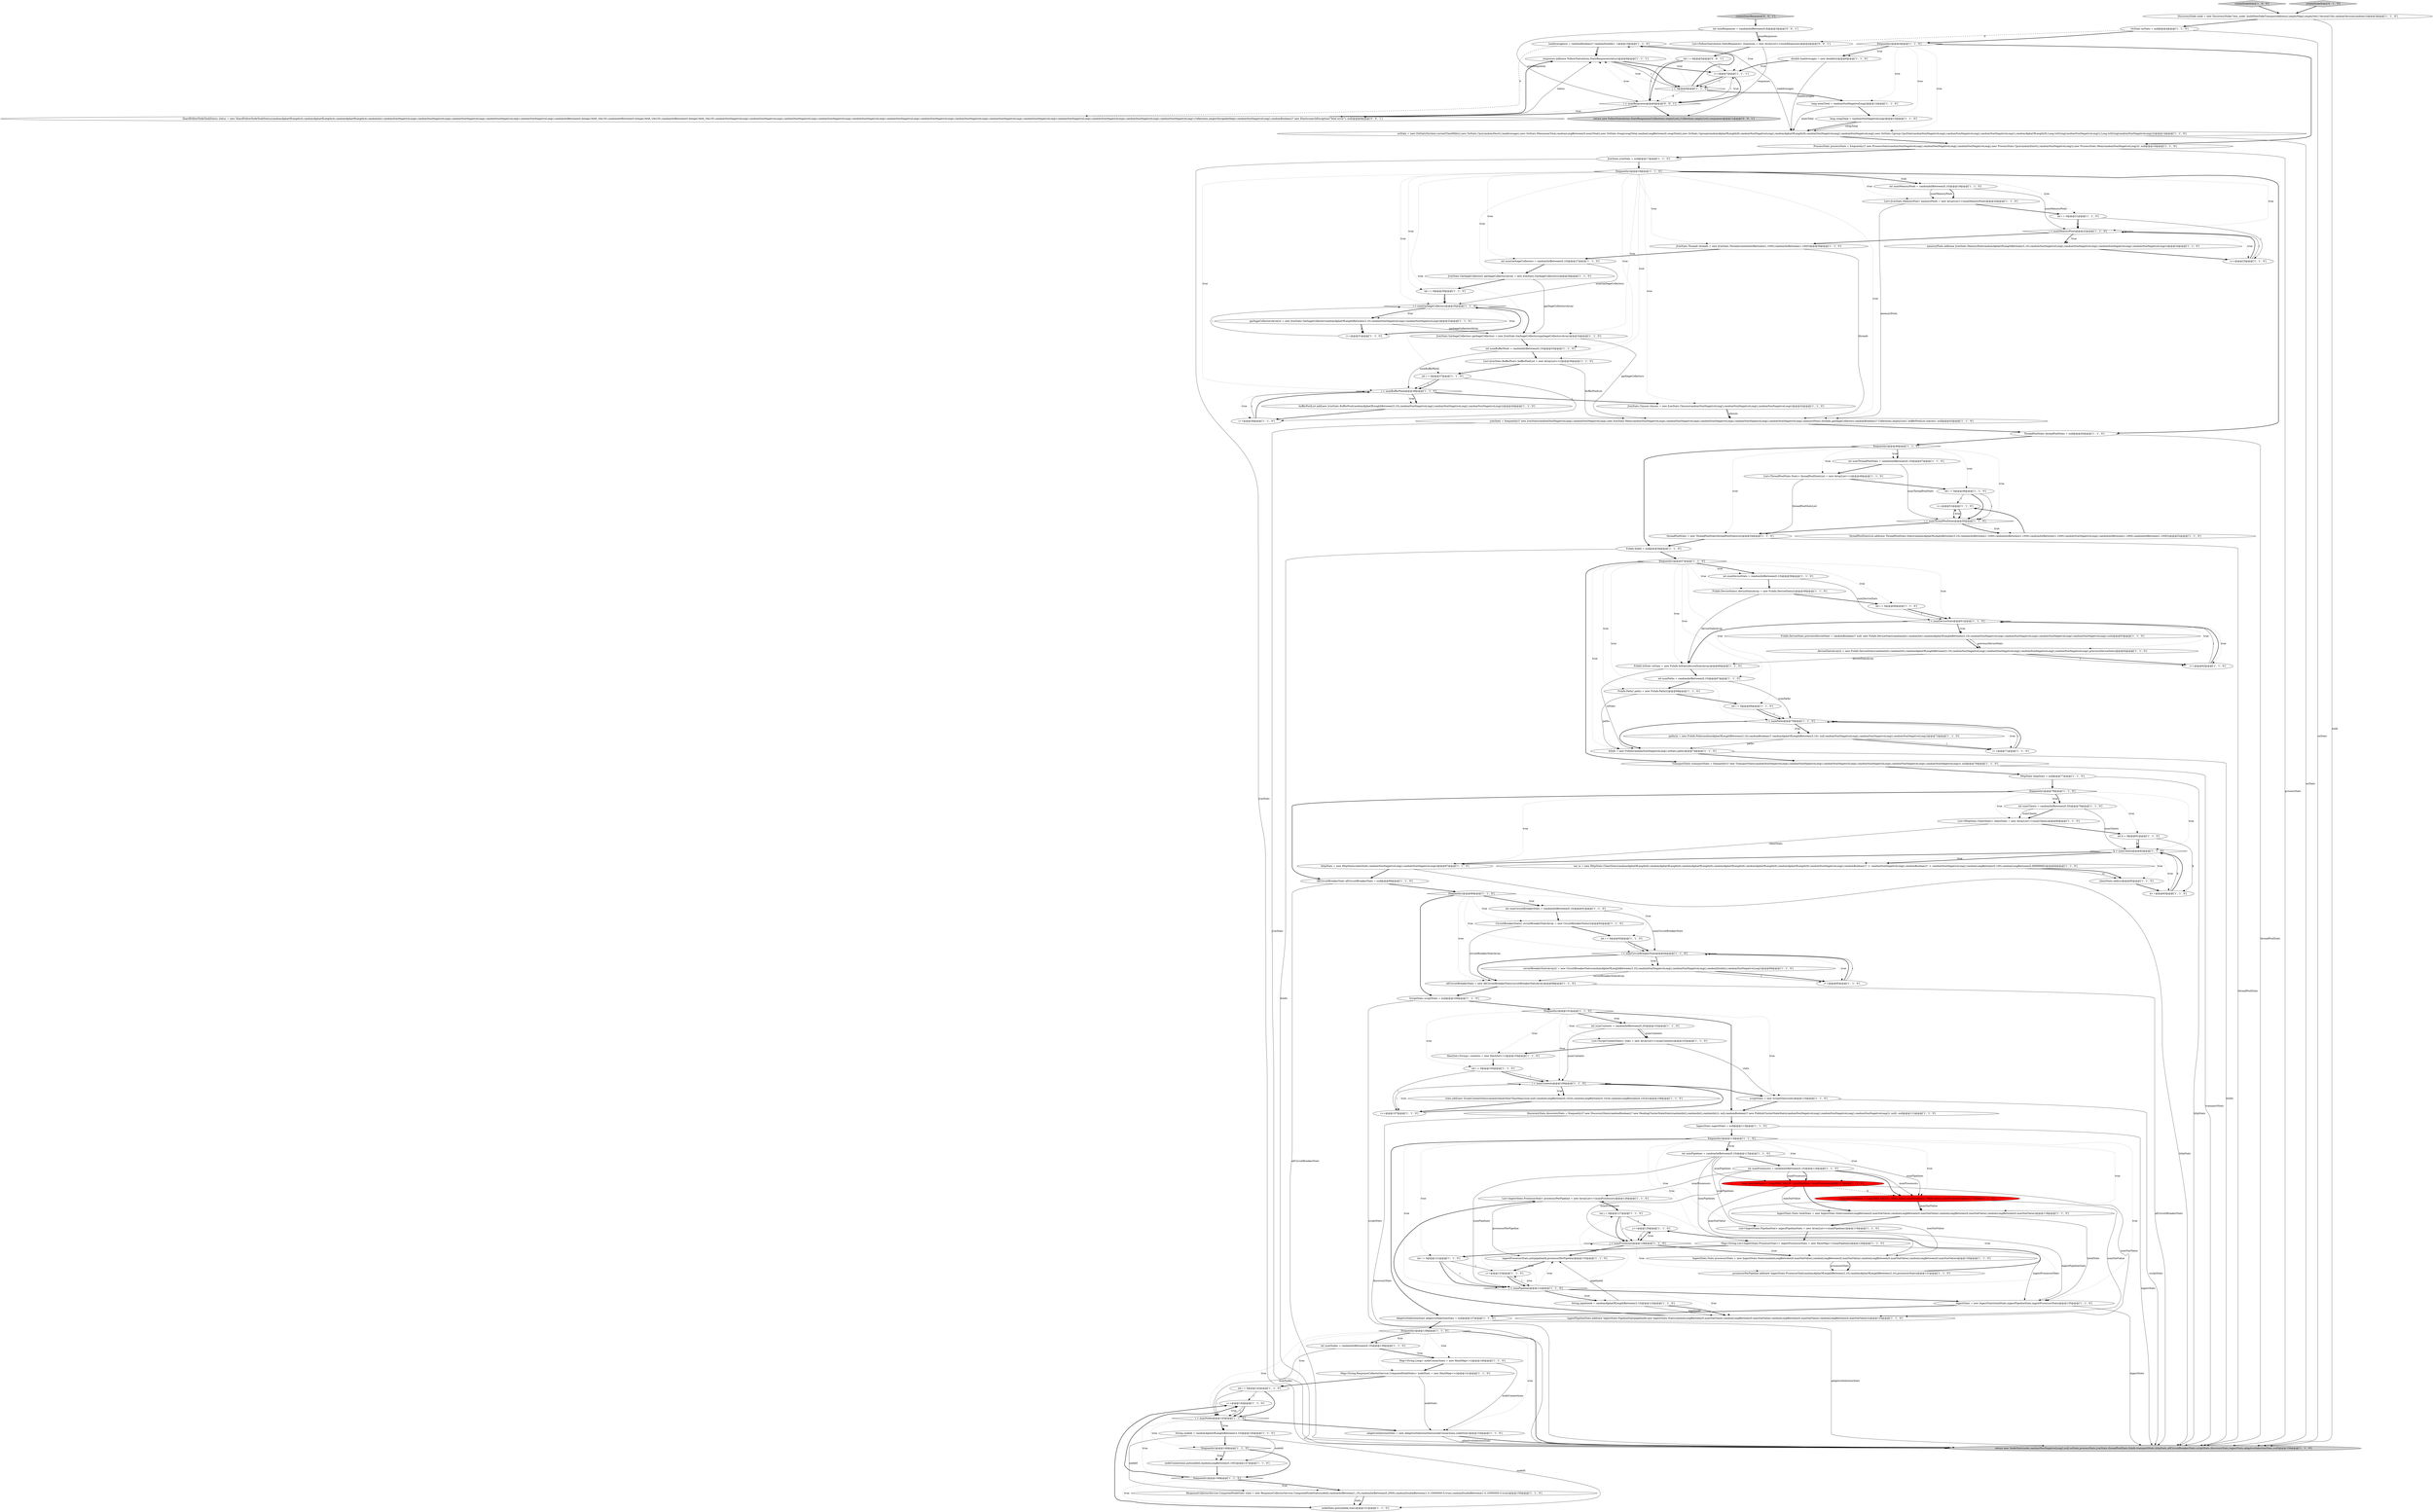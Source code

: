 digraph {
120 [style = filled, label = "scriptStats = new ScriptStats(stats)@@@110@@@['1', '1', '0']", fillcolor = white, shape = ellipse image = "AAA0AAABBB1BBB"];
57 [style = filled, label = "int i = 0@@@93@@@['1', '1', '0']", fillcolor = white, shape = ellipse image = "AAA0AAABBB1BBB"];
69 [style = filled, label = "j++@@@129@@@['1', '1', '0']", fillcolor = white, shape = ellipse image = "AAA0AAABBB1BBB"];
87 [style = filled, label = "frequently()@@@114@@@['1', '1', '0']", fillcolor = white, shape = diamond image = "AAA0AAABBB1BBB"];
56 [style = filled, label = "int i = 0@@@60@@@['1', '1', '0']", fillcolor = white, shape = ellipse image = "AAA0AAABBB1BBB"];
15 [style = filled, label = "int numBufferPools = randomIntBetween(0,10)@@@35@@@['1', '1', '0']", fillcolor = white, shape = ellipse image = "AAA0AAABBB1BBB"];
64 [style = filled, label = "JvmStats.Classes classes = new JvmStats.Classes(randomNonNegativeLong(),randomNonNegativeLong(),randomNonNegativeLong())@@@42@@@['1', '1', '0']", fillcolor = white, shape = ellipse image = "AAA0AAABBB1BBB"];
65 [style = filled, label = "frequently()@@@57@@@['1', '1', '0']", fillcolor = white, shape = diamond image = "AAA0AAABBB1BBB"];
42 [style = filled, label = "createNodeStats['1', '0', '0']", fillcolor = lightgray, shape = diamond image = "AAA0AAABBB1BBB"];
7 [style = filled, label = "return new NodeStats(node,randomNonNegativeLong(),null,osStats,processStats,jvmStats,threadPoolStats,fsInfo,transportStats,httpStats,allCircuitBreakerStats,scriptStats,discoveryStats,ingestStats,adaptiveSelectionStats,null)@@@156@@@['1', '1', '0']", fillcolor = lightgray, shape = ellipse image = "AAA0AAABBB1BBB"];
20 [style = filled, label = "int i = 0@@@49@@@['1', '1', '0']", fillcolor = white, shape = ellipse image = "AAA0AAABBB1BBB"];
71 [style = filled, label = "threadPoolStatsList.add(new ThreadPoolStats.Stats(randomAlphaOfLengthBetween(3,10),randomIntBetween(1,1000),randomIntBetween(1,1000),randomIntBetween(1,1000),randomNonNegativeLong(),randomIntBetween(1,1000),randomIntBetween(1,1000)))@@@52@@@['1', '1', '0']", fillcolor = white, shape = ellipse image = "AAA0AAABBB1BBB"];
13 [style = filled, label = "int i = 0@@@105@@@['1', '1', '0']", fillcolor = white, shape = ellipse image = "AAA0AAABBB1BBB"];
19 [style = filled, label = "DiscoveryStats discoveryStats = frequently()? new DiscoveryStats(randomBoolean()? new PendingClusterStateStats(randomInt(),randomInt(),randomInt()): null,randomBoolean()? new PublishClusterStateStats(randomNonNegativeLong(),randomNonNegativeLong(),randomNonNegativeLong()): null): null@@@112@@@['1', '1', '0']", fillcolor = white, shape = ellipse image = "AAA0AAABBB1BBB"];
52 [style = filled, label = "responses.add(new FollowStatsAction.StatsResponse(status))@@@9@@@['1', '1', '1']", fillcolor = white, shape = ellipse image = "AAA0AAABBB1BBB"];
43 [style = filled, label = "i++@@@62@@@['1', '1', '0']", fillcolor = white, shape = ellipse image = "AAA0AAABBB1BBB"];
33 [style = filled, label = "garbageCollectorsArray(i( = new JvmStats.GarbageCollector(randomAlphaOfLengthBetween(3,10),randomNonNegativeLong(),randomNonNegativeLong())@@@32@@@['1', '1', '0']", fillcolor = white, shape = ellipse image = "AAA0AAABBB1BBB"];
3 [style = filled, label = "i++@@@7@@@['1', '1', '1']", fillcolor = white, shape = ellipse image = "AAA0AAABBB1BBB"];
75 [style = filled, label = "int i = 0@@@37@@@['1', '1', '0']", fillcolor = white, shape = ellipse image = "AAA0AAABBB1BBB"];
55 [style = filled, label = "IngestStats.Stats processorStats = new IngestStats.Stats(randomLongBetween(0,maxStatValue),randomLongBetween(0,maxStatValue),randomLongBetween(0,maxStatValue),randomLongBetween(0,maxStatValue))@@@130@@@['1', '1', '0']", fillcolor = white, shape = ellipse image = "AAA0AAABBB1BBB"];
101 [style = filled, label = "FsInfo.Path(( paths = new FsInfo.Path((((@@@68@@@['1', '1', '0']", fillcolor = white, shape = ellipse image = "AAA0AAABBB1BBB"];
34 [style = filled, label = "frequently()@@@78@@@['1', '1', '0']", fillcolor = white, shape = diamond image = "AAA0AAABBB1BBB"];
28 [style = filled, label = "int numProcessors = randomIntBetween(0,10)@@@116@@@['1', '1', '0']", fillcolor = white, shape = ellipse image = "AAA0AAABBB1BBB"];
109 [style = filled, label = "i < numContents@@@106@@@['1', '1', '0']", fillcolor = white, shape = diamond image = "AAA0AAABBB1BBB"];
127 [style = filled, label = "adaptiveSelectionStats = new AdaptiveSelectionStats(nodeConnections,nodeStats)@@@154@@@['1', '1', '0']", fillcolor = white, shape = ellipse image = "AAA0AAABBB1BBB"];
88 [style = filled, label = "List<JvmStats.BufferPool> bufferPoolList = new ArrayList<>()@@@36@@@['1', '1', '0']", fillcolor = white, shape = ellipse image = "AAA0AAABBB1BBB"];
117 [style = filled, label = "i < numPipelines@@@122@@@['1', '1', '0']", fillcolor = white, shape = diamond image = "AAA0AAABBB1BBB"];
89 [style = filled, label = "List<IngestStats.ProcessorStat> processorPerPipeline = new ArrayList<>(numProcessors)@@@126@@@['1', '1', '0']", fillcolor = white, shape = ellipse image = "AAA0AAABBB1BBB"];
110 [style = filled, label = "int j = 0@@@127@@@['1', '1', '0']", fillcolor = white, shape = ellipse image = "AAA0AAABBB1BBB"];
113 [style = filled, label = "FsInfo fsInfo = null@@@56@@@['1', '1', '0']", fillcolor = white, shape = ellipse image = "AAA0AAABBB1BBB"];
1 [style = filled, label = "int k = 0@@@81@@@['1', '1', '0']", fillcolor = white, shape = ellipse image = "AAA0AAABBB1BBB"];
67 [style = filled, label = "stats.add(new ScriptContextStats(randomValueOtherThanMany(null,null),randomLongBetween(0,1024),randomLongBetween(0,1024),randomLongBetween(0,1024)))@@@108@@@['1', '1', '0']", fillcolor = white, shape = ellipse image = "AAA0AAABBB1BBB"];
108 [style = filled, label = "frequently()@@@90@@@['1', '1', '0']", fillcolor = white, shape = diamond image = "AAA0AAABBB1BBB"];
94 [style = filled, label = "IngestStats ingestStats = null@@@113@@@['1', '1', '0']", fillcolor = white, shape = ellipse image = "AAA0AAABBB1BBB"];
31 [style = filled, label = "int numMemoryPools = randomIntBetween(0,10)@@@19@@@['1', '1', '0']", fillcolor = white, shape = ellipse image = "AAA0AAABBB1BBB"];
131 [style = filled, label = "createNodeStats['0', '1', '0']", fillcolor = lightgray, shape = diamond image = "AAA0AAABBB2BBB"];
123 [style = filled, label = "Map<String,ResponseCollectorService.ComputedNodeStats> nodeStats = new HashMap<>()@@@141@@@['1', '1', '0']", fillcolor = white, shape = ellipse image = "AAA0AAABBB1BBB"];
130 [style = filled, label = "httpStats = new HttpStats(clientStats,randomNonNegativeLong(),randomNonNegativeLong())@@@87@@@['1', '1', '0']", fillcolor = white, shape = ellipse image = "AAA0AAABBB1BBB"];
54 [style = filled, label = "HashSet<String> contexts = new HashSet<>()@@@104@@@['1', '1', '0']", fillcolor = white, shape = ellipse image = "AAA0AAABBB1BBB"];
124 [style = filled, label = "paths(i( = new FsInfo.Path(randomAlphaOfLengthBetween(3,10),randomBoolean()? randomAlphaOfLengthBetween(3,10): null,randomNonNegativeLong(),randomNonNegativeLong(),randomNonNegativeLong())@@@72@@@['1', '1', '0']", fillcolor = white, shape = ellipse image = "AAA0AAABBB1BBB"];
122 [style = filled, label = "List<ThreadPoolStats.Stats> threadPoolStatsList = new ArrayList<>()@@@48@@@['1', '1', '0']", fillcolor = white, shape = ellipse image = "AAA0AAABBB1BBB"];
25 [style = filled, label = "bufferPoolList.add(new JvmStats.BufferPool(randomAlphaOfLengthBetween(3,10),randomNonNegativeLong(),randomNonNegativeLong(),randomNonNegativeLong()))@@@40@@@['1', '1', '0']", fillcolor = white, shape = ellipse image = "AAA0AAABBB1BBB"];
44 [style = filled, label = "deviceStatsArray(i( = new FsInfo.DeviceStats(randomInt(),randomInt(),randomAlphaOfLengthBetween(3,10),randomNonNegativeLong(),randomNonNegativeLong(),randomNonNegativeLong(),randomNonNegativeLong(),previousDeviceStats)@@@64@@@['1', '1', '0']", fillcolor = white, shape = ellipse image = "AAA0AAABBB1BBB"];
70 [style = filled, label = "int i = 0@@@142@@@['1', '1', '0']", fillcolor = white, shape = ellipse image = "AAA0AAABBB1BBB"];
95 [style = filled, label = "loadAverages(i( = randomBoolean()? randomDouble(): -1@@@10@@@['1', '1', '0']", fillcolor = white, shape = ellipse image = "AAA0AAABBB1BBB"];
36 [style = filled, label = "OsStats osStats = null@@@4@@@['1', '1', '0']", fillcolor = white, shape = ellipse image = "AAA0AAABBB1BBB"];
86 [style = filled, label = "memoryPools.add(new JvmStats.MemoryPool(randomAlphaOfLengthBetween(3,10),randomNonNegativeLong(),randomNonNegativeLong(),randomNonNegativeLong(),randomNonNegativeLong()))@@@24@@@['1', '1', '0']", fillcolor = white, shape = ellipse image = "AAA0AAABBB1BBB"];
125 [style = filled, label = "String pipelineId = randomAlphaOfLengthBetween(3,10)@@@124@@@['1', '1', '0']", fillcolor = white, shape = ellipse image = "AAA0AAABBB1BBB"];
82 [style = filled, label = "threadPoolStats = new ThreadPoolStats(threadPoolStatsList)@@@54@@@['1', '1', '0']", fillcolor = white, shape = ellipse image = "AAA0AAABBB1BBB"];
17 [style = filled, label = "long memTotal = randomNonNegativeLong()@@@12@@@['1', '1', '0']", fillcolor = white, shape = ellipse image = "AAA0AAABBB1BBB"];
0 [style = filled, label = "i < numDeviceStats@@@61@@@['1', '1', '0']", fillcolor = white, shape = diamond image = "AAA0AAABBB1BBB"];
6 [style = filled, label = "int numDeviceStats = randomIntBetween(0,10)@@@58@@@['1', '1', '0']", fillcolor = white, shape = ellipse image = "AAA0AAABBB1BBB"];
132 [style = filled, label = "long maxStatValue = Long.MAX_VALUE / Math.max(1,numPipelines) / Math.max(1,numProcessors)@@@117@@@['0', '1', '0']", fillcolor = red, shape = ellipse image = "AAA1AAABBB2BBB"];
40 [style = filled, label = "int numNodes = randomIntBetween(0,10)@@@139@@@['1', '1', '0']", fillcolor = white, shape = ellipse image = "AAA0AAABBB1BBB"];
136 [style = filled, label = "ShardFollowNodeTaskStatus status = new ShardFollowNodeTaskStatus(randomAlphaOfLength(4),randomAlphaOfLength(4),randomAlphaOfLength(4),randomInt(),randomNonNegativeLong(),randomNonNegativeLong(),randomNonNegativeLong(),randomNonNegativeLong(),randomNonNegativeLong(),randomIntBetween(0,Integer.MAX_VALUE),randomIntBetween(0,Integer.MAX_VALUE),randomIntBetween(0,Integer.MAX_VALUE),randomNonNegativeLong(),randomNonNegativeLong(),randomNonNegativeLong(),randomNonNegativeLong(),randomNonNegativeLong(),randomNonNegativeLong(),randomNonNegativeLong(),randomNonNegativeLong(),randomNonNegativeLong(),randomNonNegativeLong(),randomNonNegativeLong(),randomNonNegativeLong(),randomNonNegativeLong(),randomNonNegativeLong(),Collections.emptyNavigableMap(),randomNonNegativeLong(),randomBoolean()? new ElasticsearchException(\"fatal error\"): null)@@@8@@@['0', '0', '1']", fillcolor = white, shape = ellipse image = "AAA0AAABBB3BBB"];
53 [style = filled, label = "i < numBufferPools@@@38@@@['1', '1', '0']", fillcolor = white, shape = diamond image = "AAA0AAABBB1BBB"];
63 [style = filled, label = "long swapTotal = randomNonNegativeLong()@@@13@@@['1', '1', '0']", fillcolor = white, shape = ellipse image = "AAA0AAABBB1BBB"];
116 [style = filled, label = "ThreadPoolStats threadPoolStats = null@@@45@@@['1', '1', '0']", fillcolor = white, shape = ellipse image = "AAA0AAABBB1BBB"];
137 [style = filled, label = "int i = 0@@@5@@@['0', '0', '1']", fillcolor = white, shape = ellipse image = "AAA0AAABBB3BBB"];
139 [style = filled, label = "createStatsResponse['0', '0', '1']", fillcolor = lightgray, shape = diamond image = "AAA0AAABBB3BBB"];
61 [style = filled, label = "List<HttpStats.ClientStats> clientStats = new ArrayList<>(numClients)@@@80@@@['1', '1', '0']", fillcolor = white, shape = ellipse image = "AAA0AAABBB1BBB"];
50 [style = filled, label = "ResponseCollectorService.ComputedNodeStats stats = new ResponseCollectorService.ComputedNodeStats(nodeId,randomIntBetween(1,10),randomIntBetween(0,2000),randomDoubleBetween(1.0,10000000.0,true),randomDoubleBetween(1.0,10000000.0,true))@@@150@@@['1', '1', '0']", fillcolor = white, shape = ellipse image = "AAA0AAABBB1BBB"];
84 [style = filled, label = "i < numCircuitBreakerStats@@@94@@@['1', '1', '0']", fillcolor = white, shape = diamond image = "AAA0AAABBB1BBB"];
91 [style = filled, label = "i++@@@31@@@['1', '1', '0']", fillcolor = white, shape = ellipse image = "AAA0AAABBB1BBB"];
107 [style = filled, label = "String nodeId = randomAlphaOfLengthBetween(3,10)@@@145@@@['1', '1', '0']", fillcolor = white, shape = ellipse image = "AAA0AAABBB1BBB"];
30 [style = filled, label = "osStats = new OsStats(System.currentTimeMillis(),new OsStats.Cpu(randomShort(),loadAverages),new OsStats.Mem(memTotal,randomLongBetween(0,memTotal)),new OsStats.Swap(swapTotal,randomLongBetween(0,swapTotal)),new OsStats.Cgroup(randomAlphaOfLength(8),randomNonNegativeLong(),randomAlphaOfLength(8),randomNonNegativeLong(),randomNonNegativeLong(),new OsStats.Cgroup.CpuStat(randomNonNegativeLong(),randomNonNegativeLong(),randomNonNegativeLong()),randomAlphaOfLength(8),Long.toString(randomNonNegativeLong()),Long.toString(randomNonNegativeLong())))@@@14@@@['1', '1', '0']", fillcolor = white, shape = ellipse image = "AAA0AAABBB1BBB"];
11 [style = filled, label = "clientStats.add(cs)@@@85@@@['1', '1', '0']", fillcolor = white, shape = ellipse image = "AAA0AAABBB1BBB"];
14 [style = filled, label = "List<IngestStats.PipelineStat> ingestPipelineStats = new ArrayList<>(numPipelines)@@@119@@@['1', '1', '0']", fillcolor = white, shape = ellipse image = "AAA0AAABBB1BBB"];
35 [style = filled, label = "var cs = new HttpStats.ClientStats(randomAlphaOfLength(6),randomAlphaOfLength(6),randomAlphaOfLength(6),randomAlphaOfLength(6),randomAlphaOfLength(6),randomAlphaOfLength(6),randomNonNegativeLong(),randomBoolean()? -1: randomNonNegativeLong(),randomBoolean()? -1: randomNonNegativeLong(),randomLongBetween(0,100),randomLongBetween(0,99999999))@@@84@@@['1', '1', '0']", fillcolor = white, shape = ellipse image = "AAA0AAABBB1BBB"];
9 [style = filled, label = "i++@@@144@@@['1', '1', '0']", fillcolor = white, shape = ellipse image = "AAA0AAABBB1BBB"];
112 [style = filled, label = "Map<String,Long> nodeConnections = new HashMap<>()@@@140@@@['1', '1', '0']", fillcolor = white, shape = ellipse image = "AAA0AAABBB1BBB"];
8 [style = filled, label = "i < numMemoryPools@@@22@@@['1', '1', '0']", fillcolor = white, shape = diamond image = "AAA0AAABBB1BBB"];
49 [style = filled, label = "int numThreadPoolStats = randomIntBetween(0,10)@@@47@@@['1', '1', '0']", fillcolor = white, shape = ellipse image = "AAA0AAABBB1BBB"];
77 [style = filled, label = "int numGarbageCollectors = randomIntBetween(0,10)@@@27@@@['1', '1', '0']", fillcolor = white, shape = ellipse image = "AAA0AAABBB1BBB"];
98 [style = filled, label = "JvmStats.GarbageCollector(( garbageCollectorsArray = new JvmStats.GarbageCollector((((@@@28@@@['1', '1', '0']", fillcolor = white, shape = ellipse image = "AAA0AAABBB1BBB"];
129 [style = filled, label = "AdaptiveSelectionStats adaptiveSelectionStats = null@@@137@@@['1', '1', '0']", fillcolor = white, shape = ellipse image = "AAA0AAABBB1BBB"];
80 [style = filled, label = "double loadAverages = new double((((@@@6@@@['1', '1', '0']", fillcolor = white, shape = ellipse image = "AAA0AAABBB1BBB"];
18 [style = filled, label = "nodeStats.put(nodeId,stats)@@@151@@@['1', '1', '0']", fillcolor = white, shape = ellipse image = "AAA0AAABBB1BBB"];
99 [style = filled, label = "int numContents = randomIntBetween(0,20)@@@102@@@['1', '1', '0']", fillcolor = white, shape = ellipse image = "AAA0AAABBB1BBB"];
48 [style = filled, label = "FsInfo.DeviceStats(( deviceStatsArray = new FsInfo.DeviceStats((((@@@59@@@['1', '1', '0']", fillcolor = white, shape = ellipse image = "AAA0AAABBB1BBB"];
27 [style = filled, label = "fsInfo = new FsInfo(randomNonNegativeLong(),ioStats,paths)@@@74@@@['1', '1', '0']", fillcolor = white, shape = ellipse image = "AAA0AAABBB1BBB"];
32 [style = filled, label = "int i = 0@@@21@@@['1', '1', '0']", fillcolor = white, shape = ellipse image = "AAA0AAABBB1BBB"];
37 [style = filled, label = "processorPerPipeline.add(new IngestStats.ProcessorStat(randomAlphaOfLengthBetween(3,10),randomAlphaOfLengthBetween(3,10),processorStats))@@@131@@@['1', '1', '0']", fillcolor = white, shape = ellipse image = "AAA0AAABBB1BBB"];
128 [style = filled, label = "ingestStats = new IngestStats(totalStats,ingestPipelineStats,ingestProcessorStats)@@@135@@@['1', '1', '0']", fillcolor = white, shape = ellipse image = "AAA0AAABBB1BBB"];
111 [style = filled, label = "i++@@@23@@@['1', '1', '0']", fillcolor = white, shape = ellipse image = "AAA0AAABBB1BBB"];
79 [style = filled, label = "i < numNodes@@@143@@@['1', '1', '0']", fillcolor = white, shape = diamond image = "AAA0AAABBB1BBB"];
92 [style = filled, label = "frequently()@@@46@@@['1', '1', '0']", fillcolor = white, shape = diamond image = "AAA0AAABBB1BBB"];
23 [style = filled, label = "ScriptStats scriptStats = null@@@100@@@['1', '1', '0']", fillcolor = white, shape = ellipse image = "AAA0AAABBB1BBB"];
58 [style = filled, label = "Map<String,List<IngestStats.ProcessorStat>> ingestProcessorStats = new HashMap<>(numPipelines)@@@120@@@['1', '1', '0']", fillcolor = white, shape = ellipse image = "AAA0AAABBB1BBB"];
102 [style = filled, label = "ingestPipelineStats.add(new IngestStats.PipelineStat(pipelineId,new IngestStats.Stats(randomLongBetween(0,maxStatValue),randomLongBetween(0,maxStatValue),randomLongBetween(0,maxStatValue),randomLongBetween(0,maxStatValue))))@@@125@@@['1', '1', '0']", fillcolor = white, shape = ellipse image = "AAA0AAABBB1BBB"];
21 [style = filled, label = "int numPaths = randomIntBetween(0,10)@@@67@@@['1', '1', '0']", fillcolor = white, shape = ellipse image = "AAA0AAABBB1BBB"];
115 [style = filled, label = "j < numProcessors@@@128@@@['1', '1', '0']", fillcolor = white, shape = diamond image = "AAA0AAABBB1BBB"];
90 [style = filled, label = "ProcessStats processStats = frequently()? new ProcessStats(randomNonNegativeLong(),randomNonNegativeLong(),randomNonNegativeLong(),new ProcessStats.Cpu(randomShort(),randomNonNegativeLong()),new ProcessStats.Mem(randomNonNegativeLong())): null@@@16@@@['1', '1', '0']", fillcolor = white, shape = ellipse image = "AAA0AAABBB1BBB"];
39 [style = filled, label = "k < numClients@@@82@@@['1', '1', '0']", fillcolor = white, shape = diamond image = "AAA0AAABBB1BBB"];
103 [style = filled, label = "long maxStatValue = Long.MAX_VALUE / numPipelines / numProcessors@@@117@@@['1', '0', '0']", fillcolor = red, shape = ellipse image = "AAA1AAABBB1BBB"];
73 [style = filled, label = "AllCircuitBreakerStats allCircuitBreakerStats = null@@@89@@@['1', '1', '0']", fillcolor = white, shape = ellipse image = "AAA0AAABBB1BBB"];
16 [style = filled, label = "i < 3@@@8@@@['1', '1', '0']", fillcolor = white, shape = diamond image = "AAA0AAABBB1BBB"];
74 [style = filled, label = "frequently()@@@146@@@['1', '1', '0']", fillcolor = white, shape = diamond image = "AAA0AAABBB1BBB"];
47 [style = filled, label = "int i = 0@@@121@@@['1', '1', '0']", fillcolor = white, shape = ellipse image = "AAA0AAABBB1BBB"];
59 [style = filled, label = "HttpStats httpStats = null@@@77@@@['1', '1', '0']", fillcolor = white, shape = ellipse image = "AAA0AAABBB1BBB"];
46 [style = filled, label = "i++@@@39@@@['1', '1', '0']", fillcolor = white, shape = ellipse image = "AAA0AAABBB1BBB"];
100 [style = filled, label = "frequently()@@@101@@@['1', '1', '0']", fillcolor = white, shape = diamond image = "AAA0AAABBB1BBB"];
5 [style = filled, label = "int i = 0@@@29@@@['1', '1', '0']", fillcolor = white, shape = ellipse image = "AAA0AAABBB1BBB"];
4 [style = filled, label = "JvmStats jvmStats = null@@@17@@@['1', '1', '0']", fillcolor = white, shape = ellipse image = "AAA0AAABBB1BBB"];
118 [style = filled, label = "i++@@@51@@@['1', '1', '0']", fillcolor = white, shape = ellipse image = "AAA0AAABBB1BBB"];
81 [style = filled, label = "i++@@@123@@@['1', '1', '0']", fillcolor = white, shape = ellipse image = "AAA0AAABBB1BBB"];
104 [style = filled, label = "int numPipelines = randomIntBetween(0,10)@@@115@@@['1', '1', '0']", fillcolor = white, shape = ellipse image = "AAA0AAABBB1BBB"];
12 [style = filled, label = "int numCircuitBreakerStats = randomIntBetween(0,10)@@@91@@@['1', '1', '0']", fillcolor = white, shape = ellipse image = "AAA0AAABBB1BBB"];
126 [style = filled, label = "frequently()@@@149@@@['1', '1', '0']", fillcolor = white, shape = diamond image = "AAA0AAABBB1BBB"];
66 [style = filled, label = "i++@@@71@@@['1', '1', '0']", fillcolor = white, shape = ellipse image = "AAA0AAABBB1BBB"];
93 [style = filled, label = "JvmStats.Threads threads = new JvmStats.Threads(randomIntBetween(1,1000),randomIntBetween(1,1000))@@@26@@@['1', '1', '0']", fillcolor = white, shape = ellipse image = "AAA0AAABBB1BBB"];
119 [style = filled, label = "i++@@@107@@@['1', '1', '0']", fillcolor = white, shape = ellipse image = "AAA0AAABBB1BBB"];
29 [style = filled, label = "i < numThreadPoolStats@@@50@@@['1', '1', '0']", fillcolor = white, shape = diamond image = "AAA0AAABBB1BBB"];
68 [style = filled, label = "frequently()@@@138@@@['1', '1', '0']", fillcolor = white, shape = diamond image = "AAA0AAABBB1BBB"];
121 [style = filled, label = "TransportStats transportStats = frequently()? new TransportStats(randomNonNegativeLong(),randomNonNegativeLong(),randomNonNegativeLong(),randomNonNegativeLong(),randomNonNegativeLong(),randomNonNegativeLong()): null@@@76@@@['1', '1', '0']", fillcolor = white, shape = ellipse image = "AAA0AAABBB1BBB"];
2 [style = filled, label = "frequently()@@@18@@@['1', '1', '0']", fillcolor = white, shape = diamond image = "AAA0AAABBB1BBB"];
133 [style = filled, label = "int numResponses = randomIntBetween(0,8)@@@3@@@['0', '0', '1']", fillcolor = white, shape = ellipse image = "AAA0AAABBB3BBB"];
26 [style = filled, label = "k++@@@83@@@['1', '1', '0']", fillcolor = white, shape = ellipse image = "AAA0AAABBB1BBB"];
22 [style = filled, label = "List<ScriptContextStats> stats = new ArrayList<>(numContents)@@@103@@@['1', '1', '0']", fillcolor = white, shape = ellipse image = "AAA0AAABBB1BBB"];
135 [style = filled, label = "return new FollowStatsAction.StatsResponses(Collections.emptyList(),Collections.emptyList(),responses)@@@11@@@['0', '0', '1']", fillcolor = lightgray, shape = ellipse image = "AAA0AAABBB3BBB"];
96 [style = filled, label = "i < numPaths@@@70@@@['1', '1', '0']", fillcolor = white, shape = diamond image = "AAA0AAABBB1BBB"];
105 [style = filled, label = "FsInfo.DeviceStats previousDeviceStats = randomBoolean()? null: new FsInfo.DeviceStats(randomInt(),randomInt(),randomAlphaOfLengthBetween(3,10),randomNonNegativeLong(),randomNonNegativeLong(),randomNonNegativeLong(),randomNonNegativeLong(),null)@@@63@@@['1', '1', '0']", fillcolor = white, shape = ellipse image = "AAA0AAABBB1BBB"];
41 [style = filled, label = "i++@@@95@@@['1', '1', '0']", fillcolor = white, shape = ellipse image = "AAA0AAABBB1BBB"];
78 [style = filled, label = "JvmStats.GarbageCollectors garbageCollectors = new JvmStats.GarbageCollectors(garbageCollectorsArray)@@@34@@@['1', '1', '0']", fillcolor = white, shape = ellipse image = "AAA0AAABBB1BBB"];
85 [style = filled, label = "FsInfo.IoStats ioStats = new FsInfo.IoStats(deviceStatsArray)@@@66@@@['1', '1', '0']", fillcolor = white, shape = ellipse image = "AAA0AAABBB1BBB"];
51 [style = filled, label = "int i = 0@@@69@@@['1', '1', '0']", fillcolor = white, shape = ellipse image = "AAA0AAABBB1BBB"];
97 [style = filled, label = "IngestStats.Stats totalStats = new IngestStats.Stats(randomLongBetween(0,maxStatValue),randomLongBetween(0,maxStatValue),randomLongBetween(0,maxStatValue),randomLongBetween(0,maxStatValue))@@@118@@@['1', '1', '0']", fillcolor = white, shape = ellipse image = "AAA0AAABBB1BBB"];
38 [style = filled, label = "jvmStats = frequently()? new JvmStats(randomNonNegativeLong(),randomNonNegativeLong(),new JvmStats.Mem(randomNonNegativeLong(),randomNonNegativeLong(),randomNonNegativeLong(),randomNonNegativeLong(),randomNonNegativeLong(),memoryPools),threads,garbageCollectors,randomBoolean()? Collections.emptyList(): bufferPoolList,classes): null@@@43@@@['1', '1', '0']", fillcolor = white, shape = ellipse image = "AAA0AAABBB1BBB"];
138 [style = filled, label = "List<FollowStatsAction.StatsResponse> responses = new ArrayList<>(numResponses)@@@4@@@['0', '0', '1']", fillcolor = white, shape = ellipse image = "AAA0AAABBB3BBB"];
62 [style = filled, label = "circuitBreakerStatsArray(i( = new CircuitBreakerStats(randomAlphaOfLengthBetween(3,10),randomNonNegativeLong(),randomNonNegativeLong(),randomDouble(),randomNonNegativeLong())@@@96@@@['1', '1', '0']", fillcolor = white, shape = ellipse image = "AAA0AAABBB1BBB"];
106 [style = filled, label = "allCircuitBreakerStats = new AllCircuitBreakerStats(circuitBreakerStatsArray)@@@98@@@['1', '1', '0']", fillcolor = white, shape = ellipse image = "AAA0AAABBB1BBB"];
60 [style = filled, label = "nodeConnections.put(nodeId,randomLongBetween(0,100))@@@147@@@['1', '1', '0']", fillcolor = white, shape = ellipse image = "AAA0AAABBB1BBB"];
134 [style = filled, label = "i < numResponses@@@6@@@['0', '0', '1']", fillcolor = white, shape = diamond image = "AAA0AAABBB3BBB"];
76 [style = filled, label = "DiscoveryNode node = new DiscoveryNode(\"test_node\",buildNewFakeTransportAddress(),emptyMap(),emptySet(),VersionUtils.randomVersion(random()))@@@3@@@['1', '1', '0']", fillcolor = white, shape = ellipse image = "AAA0AAABBB1BBB"];
10 [style = filled, label = "ingestProcessorStats.put(pipelineId,processorPerPipeline)@@@133@@@['1', '1', '0']", fillcolor = white, shape = ellipse image = "AAA0AAABBB1BBB"];
114 [style = filled, label = "int numClients = randomIntBetween(0,50)@@@79@@@['1', '1', '0']", fillcolor = white, shape = ellipse image = "AAA0AAABBB1BBB"];
45 [style = filled, label = "frequently()@@@5@@@['1', '1', '0']", fillcolor = white, shape = diamond image = "AAA0AAABBB1BBB"];
24 [style = filled, label = "i < numGarbageCollectors@@@30@@@['1', '1', '0']", fillcolor = white, shape = diamond image = "AAA0AAABBB1BBB"];
83 [style = filled, label = "CircuitBreakerStats(( circuitBreakerStatsArray = new CircuitBreakerStats((((@@@92@@@['1', '1', '0']", fillcolor = white, shape = ellipse image = "AAA0AAABBB1BBB"];
72 [style = filled, label = "List<JvmStats.MemoryPool> memoryPools = new ArrayList<>(numMemoryPools)@@@20@@@['1', '1', '0']", fillcolor = white, shape = ellipse image = "AAA0AAABBB1BBB"];
45->63 [style = dotted, label="true"];
16->134 [style = dashed, label="0"];
132->97 [style = bold, label=""];
95->30 [style = solid, label="loadAverages"];
89->10 [style = solid, label="processorPerPipeline"];
95->52 [style = solid, label="i"];
24->33 [style = dotted, label="true"];
65->51 [style = dotted, label="true"];
126->50 [style = bold, label=""];
99->22 [style = bold, label=""];
14->128 [style = solid, label="ingestPipelineStats"];
26->39 [style = solid, label="k"];
13->109 [style = solid, label="i"];
117->115 [style = dotted, label="true"];
92->122 [style = dotted, label="true"];
117->10 [style = dotted, label="true"];
111->8 [style = bold, label=""];
76->7 [style = solid, label="node"];
98->5 [style = bold, label=""];
45->17 [style = dotted, label="true"];
51->96 [style = solid, label="i"];
114->61 [style = bold, label=""];
134->135 [style = bold, label=""];
134->52 [style = dotted, label="true"];
87->47 [style = dotted, label="true"];
87->104 [style = bold, label=""];
2->31 [style = bold, label=""];
2->53 [style = dotted, label="true"];
112->123 [style = bold, label=""];
120->19 [style = bold, label=""];
91->24 [style = solid, label="i"];
136->52 [style = bold, label=""];
115->55 [style = dotted, label="true"];
79->74 [style = dotted, label="true"];
47->117 [style = bold, label=""];
16->52 [style = dotted, label="true"];
111->8 [style = solid, label="i"];
35->11 [style = solid, label="cs"];
47->81 [style = solid, label="i"];
2->75 [style = dotted, label="true"];
137->134 [style = bold, label=""];
119->109 [style = bold, label=""];
29->71 [style = bold, label=""];
107->18 [style = solid, label="nodeId"];
101->27 [style = solid, label="paths"];
133->138 [style = solid, label="numResponses"];
64->38 [style = solid, label="classes"];
65->56 [style = dotted, label="true"];
72->38 [style = solid, label="memoryPools"];
58->128 [style = solid, label="ingestProcessorStats"];
39->35 [style = bold, label=""];
103->97 [style = solid, label="maxStatValue"];
5->24 [style = solid, label="i"];
96->66 [style = dotted, label="true"];
53->64 [style = bold, label=""];
32->111 [style = solid, label="i"];
30->7 [style = solid, label="osStats"];
100->13 [style = dotted, label="true"];
72->32 [style = bold, label=""];
34->1 [style = dotted, label="true"];
84->106 [style = bold, label=""];
20->29 [style = solid, label="i"];
137->3 [style = solid, label="i"];
79->127 [style = bold, label=""];
124->27 [style = solid, label="paths"];
27->121 [style = bold, label=""];
70->9 [style = solid, label="i"];
105->44 [style = bold, label=""];
22->120 [style = solid, label="stats"];
68->127 [style = dotted, label="true"];
65->27 [style = dotted, label="true"];
79->9 [style = dotted, label="true"];
125->102 [style = solid, label="pipelineId"];
92->113 [style = bold, label=""];
73->108 [style = bold, label=""];
71->118 [style = bold, label=""];
29->118 [style = dotted, label="true"];
43->0 [style = solid, label="i"];
123->127 [style = solid, label="nodeStats"];
19->7 [style = solid, label="discoveryStats"];
117->89 [style = dotted, label="true"];
108->83 [style = dotted, label="true"];
15->88 [style = bold, label=""];
2->31 [style = dotted, label="true"];
132->102 [style = solid, label="maxStatValue"];
26->39 [style = bold, label=""];
63->30 [style = bold, label=""];
2->78 [style = dotted, label="true"];
49->29 [style = solid, label="numThreadPoolStats"];
130->7 [style = solid, label="httpStats"];
83->106 [style = solid, label="circuitBreakerStatsArray"];
2->32 [style = dotted, label="true"];
121->59 [style = bold, label=""];
45->90 [style = bold, label=""];
28->115 [style = solid, label="numProcessors"];
108->12 [style = bold, label=""];
112->127 [style = solid, label="nodeConnections"];
9->79 [style = solid, label="i"];
9->79 [style = bold, label=""];
45->30 [style = dotted, label="true"];
59->7 [style = solid, label="httpStats"];
2->72 [style = dotted, label="true"];
2->38 [style = dotted, label="true"];
41->84 [style = bold, label=""];
104->103 [style = solid, label="numPipelines"];
53->46 [style = dotted, label="true"];
3->16 [style = solid, label="i"];
100->19 [style = bold, label=""];
12->84 [style = solid, label="numCircuitBreakerStats"];
106->23 [style = bold, label=""];
122->82 [style = solid, label="threadPoolStatsList"];
39->11 [style = dotted, label="true"];
128->7 [style = solid, label="ingestStats"];
100->99 [style = bold, label=""];
100->120 [style = dotted, label="true"];
134->136 [style = bold, label=""];
52->16 [style = solid, label="i"];
117->102 [style = dotted, label="true"];
100->54 [style = dotted, label="true"];
92->82 [style = dotted, label="true"];
3->134 [style = solid, label="i"];
133->134 [style = solid, label="numResponses"];
70->79 [style = bold, label=""];
104->58 [style = solid, label="numPipelines"];
66->96 [style = solid, label="i"];
132->97 [style = solid, label="maxStatValue"];
13->109 [style = bold, label=""];
100->109 [style = dotted, label="true"];
121->7 [style = solid, label="transportStats"];
43->0 [style = bold, label=""];
107->50 [style = solid, label="nodeId"];
55->37 [style = bold, label=""];
68->70 [style = dotted, label="true"];
104->132 [style = solid, label="numPipelines"];
45->3 [style = dotted, label="true"];
0->44 [style = dotted, label="true"];
51->96 [style = bold, label=""];
87->97 [style = dotted, label="true"];
4->2 [style = bold, label=""];
49->122 [style = bold, label=""];
65->6 [style = bold, label=""];
134->3 [style = dotted, label="true"];
91->24 [style = bold, label=""];
6->48 [style = bold, label=""];
11->26 [style = bold, label=""];
1->26 [style = solid, label="k"];
53->25 [style = dotted, label="true"];
82->7 [style = solid, label="threadPoolStats"];
84->62 [style = bold, label=""];
14->58 [style = bold, label=""];
2->116 [style = bold, label=""];
28->103 [style = solid, label="numProcessors"];
34->61 [style = dotted, label="true"];
95->136 [style = dashed, label="0"];
80->3 [style = bold, label=""];
2->77 [style = dotted, label="true"];
52->16 [style = bold, label=""];
85->27 [style = solid, label="ioStats"];
126->9 [style = bold, label=""];
113->7 [style = solid, label="fsInfo"];
105->44 [style = solid, label="previousDeviceStats"];
29->82 [style = bold, label=""];
10->81 [style = bold, label=""];
90->4 [style = bold, label=""];
87->128 [style = dotted, label="true"];
79->107 [style = bold, label=""];
48->56 [style = bold, label=""];
8->86 [style = dotted, label="true"];
20->29 [style = bold, label=""];
68->123 [style = dotted, label="true"];
0->105 [style = bold, label=""];
33->78 [style = solid, label="garbageCollectorsArray"];
87->103 [style = dotted, label="true"];
44->43 [style = bold, label=""];
67->119 [style = bold, label=""];
54->13 [style = bold, label=""];
114->61 [style = solid, label="numClients"];
65->48 [style = dotted, label="true"];
81->117 [style = solid, label="i"];
52->3 [style = bold, label=""];
28->89 [style = solid, label="numProcessors"];
78->38 [style = solid, label="garbageCollectors"];
48->85 [style = solid, label="deviceStatsArray"];
120->7 [style = solid, label="scriptStats"];
115->37 [style = dotted, label="true"];
57->84 [style = bold, label=""];
29->71 [style = dotted, label="true"];
35->11 [style = bold, label=""];
77->24 [style = solid, label="numGarbageCollectors"];
126->18 [style = dotted, label="true"];
23->7 [style = solid, label="scriptStats"];
115->55 [style = bold, label=""];
133->138 [style = bold, label=""];
57->84 [style = solid, label="i"];
100->22 [style = dotted, label="true"];
20->118 [style = solid, label="i"];
2->88 [style = dotted, label="true"];
30->90 [style = bold, label=""];
33->91 [style = bold, label=""];
55->37 [style = solid, label="processorStats"];
96->124 [style = bold, label=""];
118->29 [style = bold, label=""];
34->114 [style = dotted, label="true"];
81->117 [style = bold, label=""];
99->109 [style = solid, label="numContents"];
104->14 [style = solid, label="numPipelines"];
39->130 [style = bold, label=""];
28->132 [style = bold, label=""];
39->35 [style = dotted, label="true"];
126->50 [style = dotted, label="true"];
110->115 [style = bold, label=""];
34->73 [style = bold, label=""];
44->85 [style = solid, label="deviceStatsArray"];
98->78 [style = solid, label="garbageCollectorsArray"];
61->1 [style = bold, label=""];
39->26 [style = dotted, label="true"];
28->103 [style = bold, label=""];
59->34 [style = bold, label=""];
139->133 [style = bold, label=""];
65->85 [style = dotted, label="true"];
2->93 [style = dotted, label="true"];
131->76 [style = bold, label=""];
65->96 [style = dotted, label="true"];
101->51 [style = bold, label=""];
64->38 [style = bold, label=""];
34->130 [style = dotted, label="true"];
68->7 [style = bold, label=""];
82->113 [style = bold, label=""];
62->41 [style = solid, label="i"];
1->39 [style = bold, label=""];
136->52 [style = solid, label="status"];
90->7 [style = solid, label="processStats"];
115->10 [style = bold, label=""];
130->73 [style = bold, label=""];
88->38 [style = solid, label="bufferPoolList"];
68->79 [style = dotted, label="true"];
125->10 [style = solid, label="pipelineId"];
104->117 [style = solid, label="numPipelines"];
94->7 [style = solid, label="ingestStats"];
69->115 [style = solid, label="j"];
108->12 [style = dotted, label="true"];
73->7 [style = solid, label="allCircuitBreakerStats"];
66->96 [style = bold, label=""];
107->60 [style = solid, label="nodeId"];
108->106 [style = dotted, label="true"];
5->24 [style = bold, label=""];
74->126 [style = bold, label=""];
34->114 [style = bold, label=""];
134->136 [style = dotted, label="true"];
99->22 [style = solid, label="numContents"];
109->67 [style = dotted, label="true"];
31->72 [style = bold, label=""];
12->83 [style = bold, label=""];
76->36 [style = bold, label=""];
53->25 [style = bold, label=""];
65->6 [style = dotted, label="true"];
110->69 [style = solid, label="j"];
45->80 [style = bold, label=""];
75->53 [style = solid, label="i"];
8->86 [style = bold, label=""];
24->78 [style = bold, label=""];
117->125 [style = dotted, label="true"];
56->0 [style = bold, label=""];
80->30 [style = solid, label="loadAverages"];
118->29 [style = solid, label="i"];
65->21 [style = dotted, label="true"];
104->28 [style = bold, label=""];
40->79 [style = solid, label="numNodes"];
102->89 [style = bold, label=""];
62->106 [style = solid, label="circuitBreakerStatsArray"];
56->0 [style = solid, label="i"];
138->135 [style = solid, label="responses"];
1->39 [style = solid, label="k"];
2->64 [style = dotted, label="true"];
77->98 [style = bold, label=""];
75->46 [style = solid, label="i"];
87->14 [style = dotted, label="true"];
40->112 [style = bold, label=""];
87->129 [style = bold, label=""];
75->53 [style = bold, label=""];
109->120 [style = bold, label=""];
6->0 [style = solid, label="numDeviceStats"];
84->41 [style = dotted, label="true"];
87->58 [style = dotted, label="true"];
79->107 [style = dotted, label="true"];
138->137 [style = bold, label=""];
70->79 [style = solid, label="i"];
31->8 [style = solid, label="numMemoryPools"];
2->15 [style = dotted, label="true"];
19->94 [style = bold, label=""];
3->16 [style = bold, label=""];
79->126 [style = dotted, label="true"];
0->105 [style = dotted, label="true"];
86->111 [style = bold, label=""];
4->7 [style = solid, label="jvmStats"];
103->132 [style = dashed, label="0"];
115->69 [style = dotted, label="true"];
33->91 [style = solid, label="i"];
127->7 [style = bold, label=""];
17->63 [style = bold, label=""];
103->97 [style = bold, label=""];
13->119 [style = solid, label="i"];
96->27 [style = bold, label=""];
87->28 [style = dotted, label="true"];
74->60 [style = dotted, label="true"];
108->84 [style = dotted, label="true"];
15->53 [style = solid, label="numBufferPools"];
61->130 [style = solid, label="clientStats"];
2->8 [style = dotted, label="true"];
117->128 [style = bold, label=""];
42->76 [style = bold, label=""];
65->101 [style = dotted, label="true"];
16->95 [style = dotted, label="true"];
68->112 [style = dotted, label="true"];
0->43 [style = dotted, label="true"];
16->95 [style = bold, label=""];
108->23 [style = bold, label=""];
44->43 [style = solid, label="i"];
2->24 [style = dotted, label="true"];
50->18 [style = bold, label=""];
45->80 [style = dotted, label="true"];
16->17 [style = bold, label=""];
3->134 [style = bold, label=""];
137->134 [style = solid, label="i"];
114->39 [style = solid, label="numClients"];
123->70 [style = bold, label=""];
97->14 [style = bold, label=""];
32->8 [style = solid, label="i"];
87->117 [style = dotted, label="true"];
116->7 [style = solid, label="threadPoolStats"];
18->9 [style = bold, label=""];
109->119 [style = dotted, label="true"];
94->87 [style = bold, label=""];
124->66 [style = bold, label=""];
88->75 [style = bold, label=""];
85->21 [style = bold, label=""];
129->68 [style = bold, label=""];
22->54 [style = bold, label=""];
38->116 [style = bold, label=""];
38->7 [style = solid, label="jvmStats"];
97->128 [style = solid, label="totalStats"];
28->132 [style = solid, label="numProcessors"];
87->132 [style = dotted, label="true"];
8->111 [style = dotted, label="true"];
109->67 [style = bold, label=""];
21->96 [style = solid, label="numPaths"];
8->93 [style = bold, label=""];
95->52 [style = bold, label=""];
69->115 [style = bold, label=""];
93->77 [style = bold, label=""];
116->92 [style = bold, label=""];
119->109 [style = solid, label="i"];
78->15 [style = bold, label=""];
132->55 [style = solid, label="maxStatValue"];
65->121 [style = bold, label=""];
68->40 [style = bold, label=""];
106->7 [style = solid, label="allCircuitBreakerStats"];
92->20 [style = dotted, label="true"];
100->99 [style = dotted, label="true"];
124->66 [style = solid, label="i"];
117->81 [style = dotted, label="true"];
127->7 [style = solid, label="adaptiveSelectionStats"];
108->57 [style = dotted, label="true"];
107->74 [style = bold, label=""];
34->39 [style = dotted, label="true"];
24->33 [style = bold, label=""];
103->55 [style = solid, label="maxStatValue"];
17->30 [style = solid, label="memTotal"];
32->8 [style = bold, label=""];
62->41 [style = bold, label=""];
65->0 [style = dotted, label="true"];
36->138 [style = dashed, label="0"];
37->69 [style = bold, label=""];
74->60 [style = bold, label=""];
122->20 [style = bold, label=""];
41->84 [style = solid, label="i"];
128->129 [style = bold, label=""];
24->91 [style = dotted, label="true"];
2->5 [style = dotted, label="true"];
31->72 [style = solid, label="numMemoryPools"];
2->98 [style = dotted, label="true"];
47->117 [style = solid, label="i"];
21->101 [style = bold, label=""];
46->53 [style = solid, label="i"];
23->100 [style = bold, label=""];
84->62 [style = dotted, label="true"];
113->65 [style = bold, label=""];
27->7 [style = solid, label="fsInfo"];
46->53 [style = bold, label=""];
92->29 [style = dotted, label="true"];
117->125 [style = bold, label=""];
96->124 [style = dotted, label="true"];
129->7 [style = solid, label="adaptiveSelectionStats"];
25->46 [style = bold, label=""];
63->30 [style = solid, label="swapTotal"];
92->49 [style = dotted, label="true"];
110->115 [style = solid, label="j"];
36->7 [style = solid, label="osStats"];
58->47 [style = bold, label=""];
68->40 [style = dotted, label="true"];
0->85 [style = bold, label=""];
45->16 [style = dotted, label="true"];
87->104 [style = dotted, label="true"];
125->102 [style = bold, label=""];
60->126 [style = bold, label=""];
103->102 [style = solid, label="maxStatValue"];
83->57 [style = bold, label=""];
92->49 [style = bold, label=""];
36->45 [style = bold, label=""];
117->110 [style = dotted, label="true"];
50->18 [style = solid, label="stats"];
93->38 [style = solid, label="threads"];
89->110 [style = bold, label=""];
}
